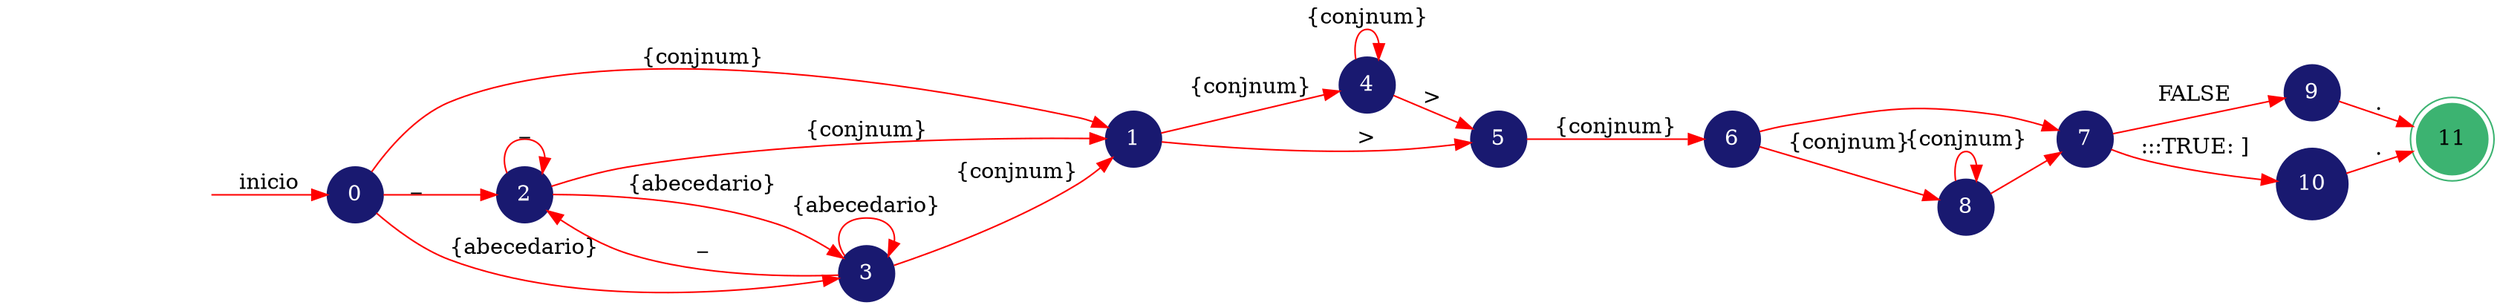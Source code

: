 digraph AFD {
	rankdir=LR;
	node [shape=doublecircle, style = filled,color = mediumseagreen]; "11";
	node [shape=circle];
	node [color=midnightblue,fontcolor=white];
	edge [color=red];
	secret_node [style=invis];
	secret_node -> "0" [label="inicio"];
	"0" -> "1" [label="{conjnum}"];
	"0" -> "2" [label="_"];
	"0" -> "3" [label="{abecedario}"];
	"1" -> "4" [label="{conjnum}"];
	"1" -> "5" [label=">"];
	"2" -> "1" [label="{conjnum}"];
	"2" -> "2" [label="_"];
	"2" -> "3" [label="{abecedario}"];
	"3" -> "1" [label="{conjnum}"];
	"3" -> "2" [label="_"];
	"3" -> "3" [label="{abecedario}"];
	"4" -> "4" [label="{conjnum}"];
	"4" -> "5" [label=">"];
	"5" -> "6" [label="{conjnum}"];
	"6" -> "7" [label=" "];
	"6" -> "8" [label="{conjnum}"];
	"7" -> "9" [label="FALSE"];
	"7" -> "10" [label=":::TRUE: ]"];
	"8" -> "7" [label=" "];
	"8" -> "8" [label="{conjnum}"];
	"9" -> "11" [label="."];
	"10" -> "11" [label="."];
}